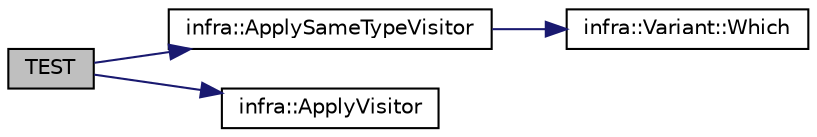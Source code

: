 digraph "TEST"
{
 // INTERACTIVE_SVG=YES
  edge [fontname="Helvetica",fontsize="10",labelfontname="Helvetica",labelfontsize="10"];
  node [fontname="Helvetica",fontsize="10",shape=record];
  rankdir="LR";
  Node80 [label="TEST",height=0.2,width=0.4,color="black", fillcolor="grey75", style="filled", fontcolor="black"];
  Node80 -> Node81 [color="midnightblue",fontsize="10",style="solid",fontname="Helvetica"];
  Node81 [label="infra::ApplySameTypeVisitor",height=0.2,width=0.4,color="black", fillcolor="white", style="filled",URL="$d0/de3/namespaceinfra.html#aef0ed93284a5ccf450ff52fb54198524"];
  Node81 -> Node82 [color="midnightblue",fontsize="10",style="solid",fontname="Helvetica"];
  Node82 [label="infra::Variant::Which",height=0.2,width=0.4,color="black", fillcolor="white", style="filled",URL="$da/d2a/classinfra_1_1_variant.html#aa1c849849d4171dc48fc5e72476b1f06"];
  Node80 -> Node83 [color="midnightblue",fontsize="10",style="solid",fontname="Helvetica"];
  Node83 [label="infra::ApplyVisitor",height=0.2,width=0.4,color="black", fillcolor="white", style="filled",URL="$d0/de3/namespaceinfra.html#a6ff0375316ccb5c29bfb9a55090610f0"];
}
